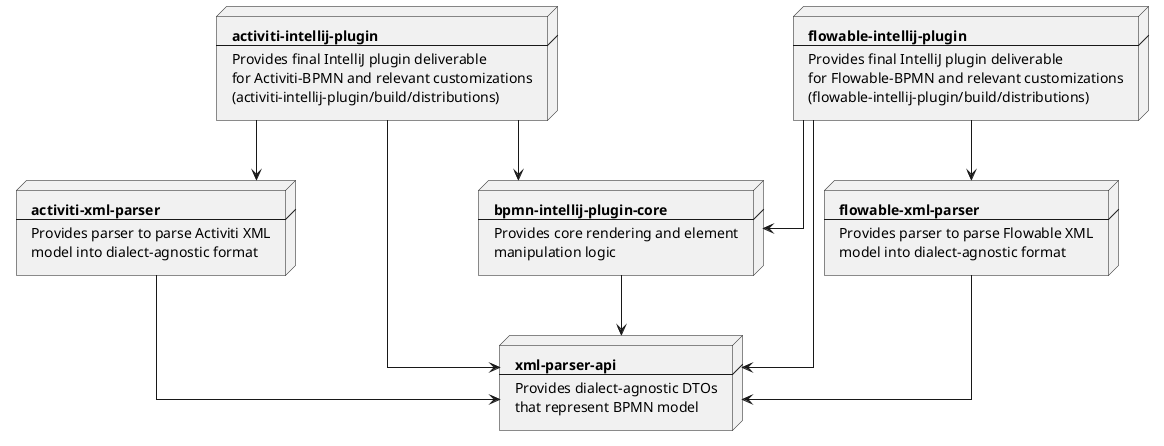 @startuml

skinparam ranksep 60
skinparam nodesep 60
skinparam linetype ortho

node flowable_xml_parser [
<b>flowable-xml-parser</b>
--
Provides parser to parse Flowable XML
model into dialect-agnostic format
]

node activiti_xml_parser [
<b>activiti-xml-parser</b>
--
Provides parser to parse Activiti XML
model into dialect-agnostic format
]

node xml_parser_api [
<b>xml-parser-api</b>
--
Provides dialect-agnostic DTOs
that represent BPMN model
]

node bpmn_intellij_plugin_core [
<b>bpmn-intellij-plugin-core</b>
--
Provides core rendering and element
manipulation logic
]

node flowable_intellij_plugin [
<b>flowable-intellij-plugin</b>
--
Provides final IntelliJ plugin deliverable
for Flowable-BPMN and relevant customizations
(flowable-intellij-plugin/build/distributions)
]

node activiti_intellij_plugin [
<b>activiti-intellij-plugin</b>
--
Provides final IntelliJ plugin deliverable
for Activiti-BPMN and relevant customizations
(activiti-intellij-plugin/build/distributions)
]


flowable_intellij_plugin --> flowable_xml_parser
flowable_intellij_plugin --> xml_parser_api
flowable_intellij_plugin --> bpmn_intellij_plugin_core
activiti_intellij_plugin --> activiti_xml_parser
activiti_intellij_plugin --> xml_parser_api
activiti_intellij_plugin --> bpmn_intellij_plugin_core
bpmn_intellij_plugin_core --> xml_parser_api
flowable_xml_parser --> xml_parser_api
activiti_xml_parser --> xml_parser_api

@enduml